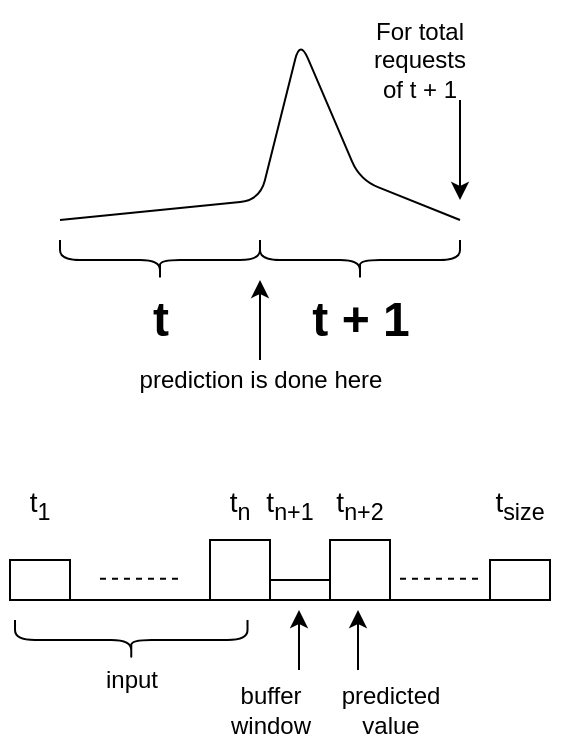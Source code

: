 <mxfile version="13.0.4" type="device"><diagram id="EGOkBkNKSoWuoRgmxUzw" name="Page-1"><mxGraphModel dx="868" dy="486" grid="1" gridSize="10" guides="1" tooltips="1" connect="1" arrows="1" fold="1" page="1" pageScale="1" pageWidth="850" pageHeight="1100" math="0" shadow="0"><root><mxCell id="0"/><mxCell id="1" parent="0"/><mxCell id="OdWnn-gGMex6q6nlapDh-1" value="" style="shape=curlyBracket;whiteSpace=wrap;html=1;rounded=1;rotation=-90;" parent="1" vertex="1"><mxGeometry x="210" y="220" width="20" height="100" as="geometry"/></mxCell><mxCell id="OdWnn-gGMex6q6nlapDh-2" value="" style="shape=curlyBracket;whiteSpace=wrap;html=1;rounded=1;rotation=-90;" parent="1" vertex="1"><mxGeometry x="310" y="220" width="20" height="100" as="geometry"/></mxCell><mxCell id="OdWnn-gGMex6q6nlapDh-3" value="t" style="text;strokeColor=none;fillColor=none;html=1;fontSize=24;fontStyle=1;verticalAlign=middle;align=center;" parent="1" vertex="1"><mxGeometry x="170" y="280" width="100" height="40" as="geometry"/></mxCell><mxCell id="OdWnn-gGMex6q6nlapDh-4" value="t + 1" style="text;strokeColor=none;fillColor=none;html=1;fontSize=24;fontStyle=1;verticalAlign=middle;align=center;" parent="1" vertex="1"><mxGeometry x="270" y="280" width="100" height="40" as="geometry"/></mxCell><mxCell id="OdWnn-gGMex6q6nlapDh-5" value="" style="endArrow=classic;html=1;entryX=0;entryY=0;entryDx=0;entryDy=0;" parent="1" target="OdWnn-gGMex6q6nlapDh-4" edge="1"><mxGeometry width="50" height="50" relative="1" as="geometry"><mxPoint x="270" y="320" as="sourcePoint"/><mxPoint x="300" y="320" as="targetPoint"/></mxGeometry></mxCell><mxCell id="OdWnn-gGMex6q6nlapDh-6" value="prediction is done here" style="text;html=1;align=center;verticalAlign=middle;resizable=0;points=[];autosize=1;" parent="1" vertex="1"><mxGeometry x="200" y="320" width="140" height="20" as="geometry"/></mxCell><mxCell id="OdWnn-gGMex6q6nlapDh-7" value="" style="endArrow=none;html=1;" parent="1" edge="1"><mxGeometry width="50" height="50" relative="1" as="geometry"><mxPoint x="170" y="250" as="sourcePoint"/><mxPoint x="370" y="250" as="targetPoint"/><Array as="points"><mxPoint x="270" y="240"/><mxPoint x="290" y="160"/><mxPoint x="320" y="230"/></Array></mxGeometry></mxCell><mxCell id="OdWnn-gGMex6q6nlapDh-8" value="For total requests of t + 1" style="text;html=1;strokeColor=none;fillColor=none;align=center;verticalAlign=middle;whiteSpace=wrap;rounded=0;" parent="1" vertex="1"><mxGeometry x="320" y="140" width="60" height="60" as="geometry"/></mxCell><mxCell id="OdWnn-gGMex6q6nlapDh-9" value="" style="endArrow=classic;html=1;" parent="1" edge="1"><mxGeometry width="50" height="50" relative="1" as="geometry"><mxPoint x="370" y="190" as="sourcePoint"/><mxPoint x="370" y="240" as="targetPoint"/></mxGeometry></mxCell><mxCell id="OdWnn-gGMex6q6nlapDh-10" value="" style="endArrow=none;html=1;" parent="1" edge="1"><mxGeometry width="50" height="50" relative="1" as="geometry"><mxPoint x="160" y="440" as="sourcePoint"/><mxPoint x="410" y="440" as="targetPoint"/></mxGeometry></mxCell><mxCell id="OdWnn-gGMex6q6nlapDh-11" value="&lt;font style=&quot;font-size: 14px&quot;&gt;t&lt;sub&gt;1&lt;/sub&gt;&lt;/font&gt;" style="text;html=1;strokeColor=none;fillColor=none;align=center;verticalAlign=middle;whiteSpace=wrap;rounded=0;" parent="1" vertex="1"><mxGeometry x="140" y="381.88" width="40" height="20" as="geometry"/></mxCell><mxCell id="OdWnn-gGMex6q6nlapDh-12" value="&lt;font style=&quot;font-size: 14px&quot;&gt;t&lt;sub&gt;size&lt;/sub&gt;&lt;/font&gt;" style="text;html=1;strokeColor=none;fillColor=none;align=center;verticalAlign=middle;whiteSpace=wrap;rounded=0;" parent="1" vertex="1"><mxGeometry x="380" y="381.88" width="40" height="20" as="geometry"/></mxCell><mxCell id="OdWnn-gGMex6q6nlapDh-13" value="" style="shape=curlyBracket;whiteSpace=wrap;html=1;rounded=1;rotation=-90;" parent="1" vertex="1"><mxGeometry x="195.63" y="401.88" width="20" height="116.25" as="geometry"/></mxCell><mxCell id="OdWnn-gGMex6q6nlapDh-14" value="input" style="text;html=1;strokeColor=none;fillColor=none;align=center;verticalAlign=middle;whiteSpace=wrap;rounded=0;" parent="1" vertex="1"><mxGeometry x="185.63" y="470" width="40" height="20" as="geometry"/></mxCell><mxCell id="OdWnn-gGMex6q6nlapDh-15" value="&lt;font style=&quot;font-size: 14px&quot;&gt;t&lt;sub&gt;n&lt;/sub&gt;&lt;/font&gt;" style="text;html=1;strokeColor=none;fillColor=none;align=center;verticalAlign=middle;whiteSpace=wrap;rounded=0;" parent="1" vertex="1"><mxGeometry x="250" y="381.88" width="20" height="20" as="geometry"/></mxCell><mxCell id="OdWnn-gGMex6q6nlapDh-16" value="&lt;font style=&quot;font-size: 14px&quot;&gt;t&lt;sub&gt;n+2&lt;/sub&gt;&lt;/font&gt;" style="text;html=1;strokeColor=none;fillColor=none;align=center;verticalAlign=middle;whiteSpace=wrap;rounded=0;" parent="1" vertex="1"><mxGeometry x="310" y="381.88" width="20" height="20" as="geometry"/></mxCell><mxCell id="OdWnn-gGMex6q6nlapDh-17" value="&lt;font style=&quot;font-size: 14px&quot;&gt;t&lt;sub&gt;n+1&lt;/sub&gt;&lt;/font&gt;" style="text;html=1;strokeColor=none;fillColor=none;align=center;verticalAlign=middle;whiteSpace=wrap;rounded=0;" parent="1" vertex="1"><mxGeometry x="275" y="381.88" width="20" height="20" as="geometry"/></mxCell><mxCell id="OdWnn-gGMex6q6nlapDh-20" value="" style="endArrow=classic;html=1;" parent="1" edge="1"><mxGeometry width="50" height="50" relative="1" as="geometry"><mxPoint x="319" y="475" as="sourcePoint"/><mxPoint x="319" y="445" as="targetPoint"/></mxGeometry></mxCell><mxCell id="OdWnn-gGMex6q6nlapDh-21" value="predicted &lt;br&gt;value" style="text;html=1;align=center;verticalAlign=middle;resizable=0;points=[];autosize=1;" parent="1" vertex="1"><mxGeometry x="305" y="480" width="60" height="30" as="geometry"/></mxCell><mxCell id="OdWnn-gGMex6q6nlapDh-22" value="" style="endArrow=classic;html=1;" parent="1" edge="1"><mxGeometry width="50" height="50" relative="1" as="geometry"><mxPoint x="289.5" y="475" as="sourcePoint"/><mxPoint x="289.5" y="445" as="targetPoint"/></mxGeometry></mxCell><mxCell id="OdWnn-gGMex6q6nlapDh-24" value="buffer&lt;br&gt;window" style="text;html=1;align=center;verticalAlign=middle;resizable=0;points=[];autosize=1;" parent="1" vertex="1"><mxGeometry x="245" y="480" width="60" height="30" as="geometry"/></mxCell><mxCell id="OdWnn-gGMex6q6nlapDh-32" value="" style="rounded=0;whiteSpace=wrap;html=1;" parent="1" vertex="1"><mxGeometry x="305" y="410" width="30" height="30" as="geometry"/></mxCell><mxCell id="OdWnn-gGMex6q6nlapDh-35" value="" style="endArrow=none;dashed=1;html=1;" parent="1" edge="1"><mxGeometry width="50" height="50" relative="1" as="geometry"><mxPoint x="190" y="429.43" as="sourcePoint"/><mxPoint x="230" y="429.43" as="targetPoint"/></mxGeometry></mxCell><mxCell id="OdWnn-gGMex6q6nlapDh-36" value="" style="rounded=0;whiteSpace=wrap;html=1;" parent="1" vertex="1"><mxGeometry x="385" y="420" width="30" height="20" as="geometry"/></mxCell><mxCell id="OdWnn-gGMex6q6nlapDh-37" value="" style="rounded=0;whiteSpace=wrap;html=1;" parent="1" vertex="1"><mxGeometry x="145" y="420" width="30" height="20" as="geometry"/></mxCell><mxCell id="OdWnn-gGMex6q6nlapDh-38" value="" style="rounded=0;whiteSpace=wrap;html=1;" parent="1" vertex="1"><mxGeometry x="245" y="410" width="30" height="30" as="geometry"/></mxCell><mxCell id="OdWnn-gGMex6q6nlapDh-39" value="" style="rounded=0;whiteSpace=wrap;html=1;" parent="1" vertex="1"><mxGeometry x="275" y="430" width="30" height="10" as="geometry"/></mxCell><mxCell id="OdWnn-gGMex6q6nlapDh-40" value="" style="endArrow=none;dashed=1;html=1;" parent="1" edge="1"><mxGeometry width="50" height="50" relative="1" as="geometry"><mxPoint x="340" y="429.43" as="sourcePoint"/><mxPoint x="380" y="429.43" as="targetPoint"/></mxGeometry></mxCell></root></mxGraphModel></diagram></mxfile>
